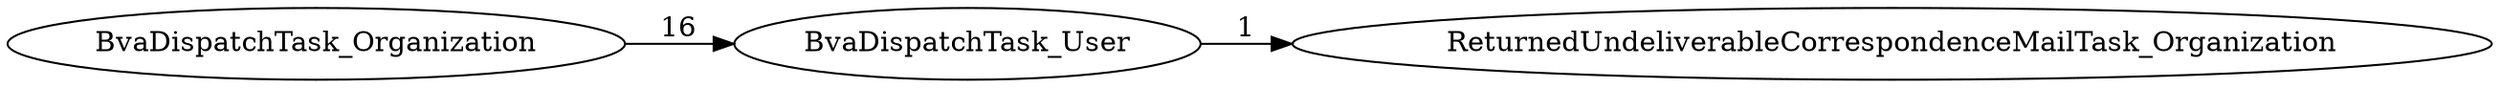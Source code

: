 digraph G {
rankdir="LR";
"BvaDispatchTask_User" -> "ReturnedUndeliverableCorrespondenceMailTask_Organization" [label=1]
"BvaDispatchTask_Organization" -> "BvaDispatchTask_User" [label=16]
}
